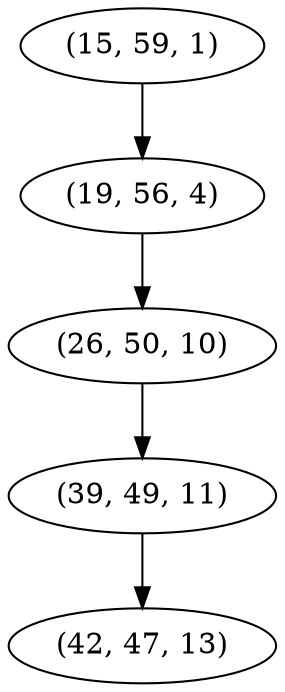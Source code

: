digraph tree {
    "(15, 59, 1)";
    "(19, 56, 4)";
    "(26, 50, 10)";
    "(39, 49, 11)";
    "(42, 47, 13)";
    "(15, 59, 1)" -> "(19, 56, 4)";
    "(19, 56, 4)" -> "(26, 50, 10)";
    "(26, 50, 10)" -> "(39, 49, 11)";
    "(39, 49, 11)" -> "(42, 47, 13)";
}
